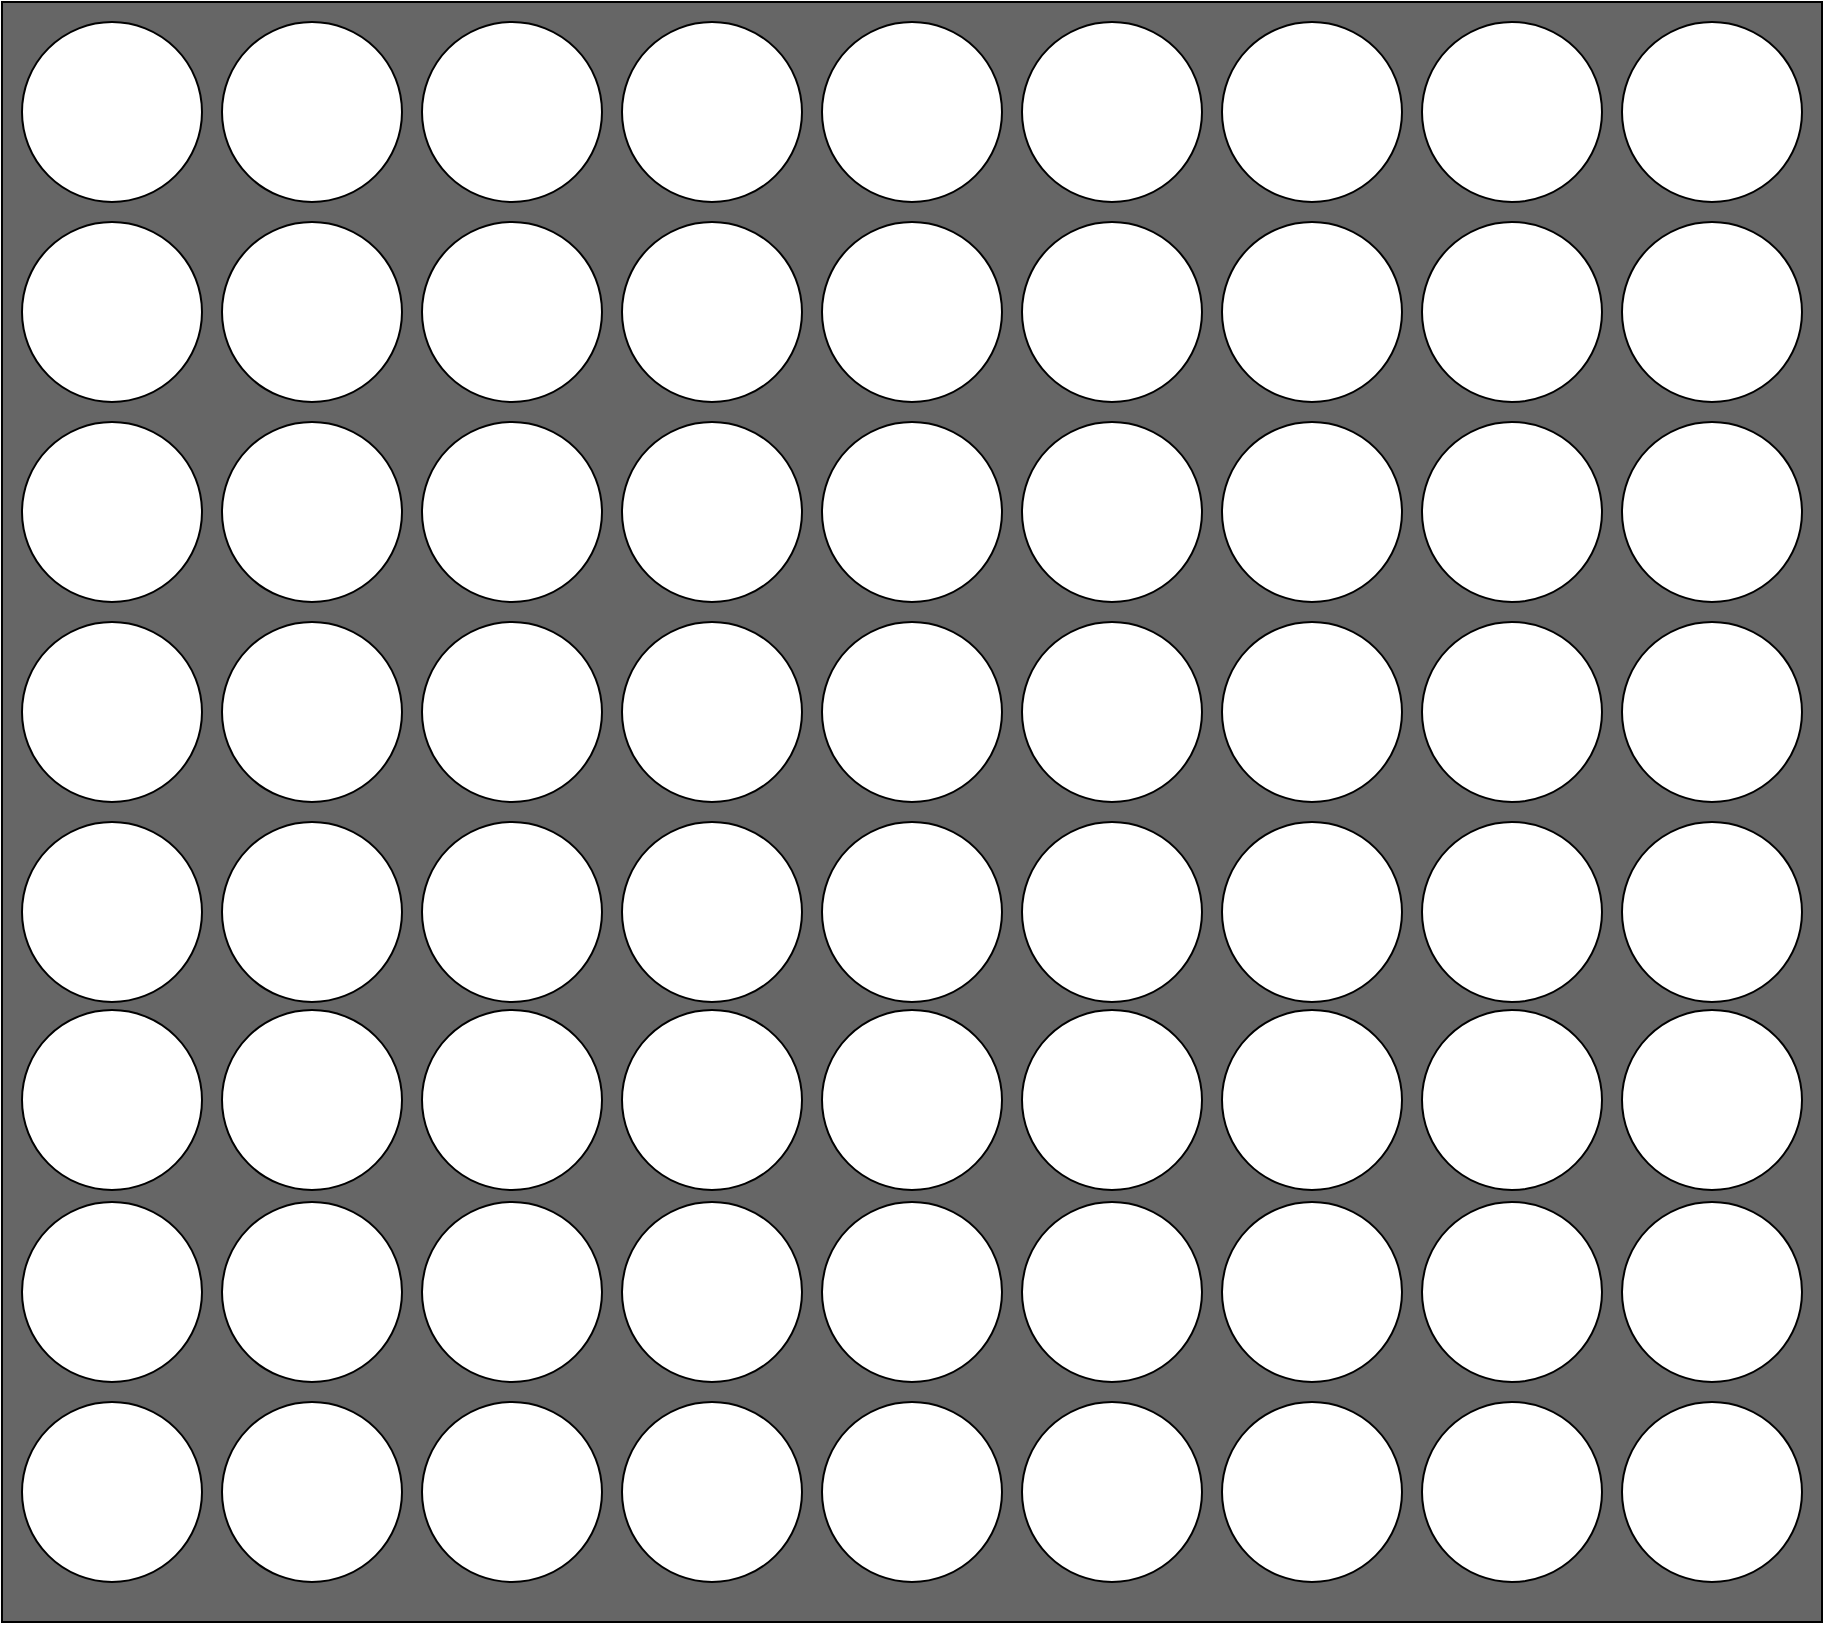 <mxfile version="20.2.7" type="github"><diagram id="EN-53J_hY_s4kUn0DJza" name="Page-1"><mxGraphModel dx="1186" dy="646" grid="1" gridSize="10" guides="1" tooltips="1" connect="1" arrows="1" fold="1" page="1" pageScale="1" pageWidth="827" pageHeight="1169" math="0" shadow="0"><root><mxCell id="0"/><mxCell id="1" parent="0"/><mxCell id="BdGYgHxpvAC-gWokYAqG-1" value="" style="rounded=0;whiteSpace=wrap;html=1;fillColor=#666666;" parent="1" vertex="1"><mxGeometry width="910" height="810" as="geometry"/></mxCell><mxCell id="BdGYgHxpvAC-gWokYAqG-85" value="" style="ellipse;whiteSpace=wrap;html=1;aspect=fixed;fillColor=#FFFFFF;" parent="1" vertex="1"><mxGeometry x="10" y="10" width="90" height="90" as="geometry"/></mxCell><mxCell id="BdGYgHxpvAC-gWokYAqG-86" value="" style="ellipse;whiteSpace=wrap;html=1;aspect=fixed;fillColor=#FFFFFF;" parent="1" vertex="1"><mxGeometry x="110" y="10" width="90" height="90" as="geometry"/></mxCell><mxCell id="BdGYgHxpvAC-gWokYAqG-87" value="" style="ellipse;whiteSpace=wrap;html=1;aspect=fixed;fillColor=#FFFFFF;" parent="1" vertex="1"><mxGeometry x="210" y="10" width="90" height="90" as="geometry"/></mxCell><mxCell id="BdGYgHxpvAC-gWokYAqG-88" value="" style="ellipse;whiteSpace=wrap;html=1;aspect=fixed;fillColor=#FFFFFF;" parent="1" vertex="1"><mxGeometry x="310" y="10" width="90" height="90" as="geometry"/></mxCell><mxCell id="BdGYgHxpvAC-gWokYAqG-89" value="" style="ellipse;whiteSpace=wrap;html=1;aspect=fixed;fillColor=#FFFFFF;" parent="1" vertex="1"><mxGeometry x="410" y="10" width="90" height="90" as="geometry"/></mxCell><mxCell id="BdGYgHxpvAC-gWokYAqG-90" value="" style="ellipse;whiteSpace=wrap;html=1;aspect=fixed;fillColor=#FFFFFF;" parent="1" vertex="1"><mxGeometry x="510" y="10" width="90" height="90" as="geometry"/></mxCell><mxCell id="BdGYgHxpvAC-gWokYAqG-91" value="" style="ellipse;whiteSpace=wrap;html=1;aspect=fixed;fillColor=#FFFFFF;" parent="1" vertex="1"><mxGeometry x="610" y="10" width="90" height="90" as="geometry"/></mxCell><mxCell id="BdGYgHxpvAC-gWokYAqG-92" value="" style="ellipse;whiteSpace=wrap;html=1;aspect=fixed;fillColor=#FFFFFF;" parent="1" vertex="1"><mxGeometry x="710" y="10" width="90" height="90" as="geometry"/></mxCell><mxCell id="BdGYgHxpvAC-gWokYAqG-93" value="" style="ellipse;whiteSpace=wrap;html=1;aspect=fixed;fillColor=#FFFFFF;" parent="1" vertex="1"><mxGeometry x="10" y="110" width="90" height="90" as="geometry"/></mxCell><mxCell id="BdGYgHxpvAC-gWokYAqG-94" value="" style="ellipse;whiteSpace=wrap;html=1;aspect=fixed;fillColor=#FFFFFF;" parent="1" vertex="1"><mxGeometry x="110" y="110" width="90" height="90" as="geometry"/></mxCell><mxCell id="BdGYgHxpvAC-gWokYAqG-95" value="" style="ellipse;whiteSpace=wrap;html=1;aspect=fixed;fillColor=#FFFFFF;" parent="1" vertex="1"><mxGeometry x="210" y="110" width="90" height="90" as="geometry"/></mxCell><mxCell id="BdGYgHxpvAC-gWokYAqG-96" value="" style="ellipse;whiteSpace=wrap;html=1;aspect=fixed;fillColor=#FFFFFF;" parent="1" vertex="1"><mxGeometry x="310" y="110" width="90" height="90" as="geometry"/></mxCell><mxCell id="BdGYgHxpvAC-gWokYAqG-97" value="" style="ellipse;whiteSpace=wrap;html=1;aspect=fixed;fillColor=#FFFFFF;" parent="1" vertex="1"><mxGeometry x="410" y="110" width="90" height="90" as="geometry"/></mxCell><mxCell id="BdGYgHxpvAC-gWokYAqG-98" value="" style="ellipse;whiteSpace=wrap;html=1;aspect=fixed;fillColor=#FFFFFF;" parent="1" vertex="1"><mxGeometry x="510" y="110" width="90" height="90" as="geometry"/></mxCell><mxCell id="BdGYgHxpvAC-gWokYAqG-99" value="" style="ellipse;whiteSpace=wrap;html=1;aspect=fixed;fillColor=#FFFFFF;" parent="1" vertex="1"><mxGeometry x="610" y="110" width="90" height="90" as="geometry"/></mxCell><mxCell id="BdGYgHxpvAC-gWokYAqG-100" value="" style="ellipse;whiteSpace=wrap;html=1;aspect=fixed;fillColor=#FFFFFF;" parent="1" vertex="1"><mxGeometry x="710" y="110" width="90" height="90" as="geometry"/></mxCell><mxCell id="BdGYgHxpvAC-gWokYAqG-101" value="" style="ellipse;whiteSpace=wrap;html=1;aspect=fixed;fillColor=#FFFFFF;" parent="1" vertex="1"><mxGeometry x="10" y="210" width="90" height="90" as="geometry"/></mxCell><mxCell id="BdGYgHxpvAC-gWokYAqG-102" value="" style="ellipse;whiteSpace=wrap;html=1;aspect=fixed;fillColor=#FFFFFF;" parent="1" vertex="1"><mxGeometry x="110" y="210" width="90" height="90" as="geometry"/></mxCell><mxCell id="BdGYgHxpvAC-gWokYAqG-103" value="" style="ellipse;whiteSpace=wrap;html=1;aspect=fixed;fillColor=#FFFFFF;" parent="1" vertex="1"><mxGeometry x="210" y="210" width="90" height="90" as="geometry"/></mxCell><mxCell id="BdGYgHxpvAC-gWokYAqG-104" value="" style="ellipse;whiteSpace=wrap;html=1;aspect=fixed;fillColor=#FFFFFF;" parent="1" vertex="1"><mxGeometry x="310" y="210" width="90" height="90" as="geometry"/></mxCell><mxCell id="BdGYgHxpvAC-gWokYAqG-105" value="" style="ellipse;whiteSpace=wrap;html=1;aspect=fixed;fillColor=#FFFFFF;" parent="1" vertex="1"><mxGeometry x="410" y="210" width="90" height="90" as="geometry"/></mxCell><mxCell id="BdGYgHxpvAC-gWokYAqG-106" value="" style="ellipse;whiteSpace=wrap;html=1;aspect=fixed;fillColor=#FFFFFF;" parent="1" vertex="1"><mxGeometry x="510" y="210" width="90" height="90" as="geometry"/></mxCell><mxCell id="BdGYgHxpvAC-gWokYAqG-107" value="" style="ellipse;whiteSpace=wrap;html=1;aspect=fixed;fillColor=#FFFFFF;" parent="1" vertex="1"><mxGeometry x="610" y="210" width="90" height="90" as="geometry"/></mxCell><mxCell id="BdGYgHxpvAC-gWokYAqG-108" value="" style="ellipse;whiteSpace=wrap;html=1;aspect=fixed;fillColor=#FFFFFF;" parent="1" vertex="1"><mxGeometry x="710" y="210" width="90" height="90" as="geometry"/></mxCell><mxCell id="BdGYgHxpvAC-gWokYAqG-109" value="" style="ellipse;whiteSpace=wrap;html=1;aspect=fixed;fillColor=#FFFFFF;" parent="1" vertex="1"><mxGeometry x="10" y="310" width="90" height="90" as="geometry"/></mxCell><mxCell id="BdGYgHxpvAC-gWokYAqG-110" value="" style="ellipse;whiteSpace=wrap;html=1;aspect=fixed;fillColor=#FFFFFF;" parent="1" vertex="1"><mxGeometry x="110" y="310" width="90" height="90" as="geometry"/></mxCell><mxCell id="BdGYgHxpvAC-gWokYAqG-111" value="" style="ellipse;whiteSpace=wrap;html=1;aspect=fixed;fillColor=#FFFFFF;" parent="1" vertex="1"><mxGeometry x="210" y="310" width="90" height="90" as="geometry"/></mxCell><mxCell id="BdGYgHxpvAC-gWokYAqG-112" value="" style="ellipse;whiteSpace=wrap;html=1;aspect=fixed;fillColor=#FFFFFF;" parent="1" vertex="1"><mxGeometry x="310" y="310" width="90" height="90" as="geometry"/></mxCell><mxCell id="BdGYgHxpvAC-gWokYAqG-113" value="" style="ellipse;whiteSpace=wrap;html=1;aspect=fixed;fillColor=#FFFFFF;" parent="1" vertex="1"><mxGeometry x="410" y="310" width="90" height="90" as="geometry"/></mxCell><mxCell id="BdGYgHxpvAC-gWokYAqG-114" value="" style="ellipse;whiteSpace=wrap;html=1;aspect=fixed;fillColor=#FFFFFF;" parent="1" vertex="1"><mxGeometry x="510" y="310" width="90" height="90" as="geometry"/></mxCell><mxCell id="BdGYgHxpvAC-gWokYAqG-115" value="" style="ellipse;whiteSpace=wrap;html=1;aspect=fixed;fillColor=#FFFFFF;" parent="1" vertex="1"><mxGeometry x="610" y="310" width="90" height="90" as="geometry"/></mxCell><mxCell id="BdGYgHxpvAC-gWokYAqG-116" value="" style="ellipse;whiteSpace=wrap;html=1;aspect=fixed;fillColor=#FFFFFF;" parent="1" vertex="1"><mxGeometry x="710" y="310" width="90" height="90" as="geometry"/></mxCell><mxCell id="BdGYgHxpvAC-gWokYAqG-117" value="" style="ellipse;whiteSpace=wrap;html=1;aspect=fixed;fillColor=#FFFFFF;" parent="1" vertex="1"><mxGeometry x="10" y="410" width="90" height="90" as="geometry"/></mxCell><mxCell id="BdGYgHxpvAC-gWokYAqG-118" value="" style="ellipse;whiteSpace=wrap;html=1;aspect=fixed;fillColor=#FFFFFF;" parent="1" vertex="1"><mxGeometry x="110" y="410" width="90" height="90" as="geometry"/></mxCell><mxCell id="BdGYgHxpvAC-gWokYAqG-119" value="" style="ellipse;whiteSpace=wrap;html=1;aspect=fixed;fillColor=#FFFFFF;" parent="1" vertex="1"><mxGeometry x="210" y="410" width="90" height="90" as="geometry"/></mxCell><mxCell id="BdGYgHxpvAC-gWokYAqG-120" value="" style="ellipse;whiteSpace=wrap;html=1;aspect=fixed;fillColor=#FFFFFF;" parent="1" vertex="1"><mxGeometry x="310" y="410" width="90" height="90" as="geometry"/></mxCell><mxCell id="BdGYgHxpvAC-gWokYAqG-121" value="" style="ellipse;whiteSpace=wrap;html=1;aspect=fixed;fillColor=#FFFFFF;" parent="1" vertex="1"><mxGeometry x="410" y="410" width="90" height="90" as="geometry"/></mxCell><mxCell id="BdGYgHxpvAC-gWokYAqG-122" value="" style="ellipse;whiteSpace=wrap;html=1;aspect=fixed;fillColor=#FFFFFF;" parent="1" vertex="1"><mxGeometry x="510" y="410" width="90" height="90" as="geometry"/></mxCell><mxCell id="BdGYgHxpvAC-gWokYAqG-123" value="" style="ellipse;whiteSpace=wrap;html=1;aspect=fixed;fillColor=#FFFFFF;" parent="1" vertex="1"><mxGeometry x="610" y="410" width="90" height="90" as="geometry"/></mxCell><mxCell id="BdGYgHxpvAC-gWokYAqG-124" value="" style="ellipse;whiteSpace=wrap;html=1;aspect=fixed;fillColor=#FFFFFF;" parent="1" vertex="1"><mxGeometry x="710" y="410" width="90" height="90" as="geometry"/></mxCell><mxCell id="BdGYgHxpvAC-gWokYAqG-125" value="" style="ellipse;whiteSpace=wrap;html=1;aspect=fixed;fillColor=#FFFFFF;" parent="1" vertex="1"><mxGeometry x="10" y="504" width="90" height="90" as="geometry"/></mxCell><mxCell id="BdGYgHxpvAC-gWokYAqG-126" value="" style="ellipse;whiteSpace=wrap;html=1;aspect=fixed;fillColor=#FFFFFF;" parent="1" vertex="1"><mxGeometry x="110" y="504" width="90" height="90" as="geometry"/></mxCell><mxCell id="BdGYgHxpvAC-gWokYAqG-127" value="" style="ellipse;whiteSpace=wrap;html=1;aspect=fixed;fillColor=#FFFFFF;" parent="1" vertex="1"><mxGeometry x="210" y="504" width="90" height="90" as="geometry"/></mxCell><mxCell id="BdGYgHxpvAC-gWokYAqG-128" value="" style="ellipse;whiteSpace=wrap;html=1;aspect=fixed;fillColor=#FFFFFF;" parent="1" vertex="1"><mxGeometry x="310" y="504" width="90" height="90" as="geometry"/></mxCell><mxCell id="BdGYgHxpvAC-gWokYAqG-129" value="" style="ellipse;whiteSpace=wrap;html=1;aspect=fixed;fillColor=#FFFFFF;" parent="1" vertex="1"><mxGeometry x="410" y="504" width="90" height="90" as="geometry"/></mxCell><mxCell id="BdGYgHxpvAC-gWokYAqG-130" value="" style="ellipse;whiteSpace=wrap;html=1;aspect=fixed;fillColor=#FFFFFF;" parent="1" vertex="1"><mxGeometry x="510" y="504" width="90" height="90" as="geometry"/></mxCell><mxCell id="BdGYgHxpvAC-gWokYAqG-131" value="" style="ellipse;whiteSpace=wrap;html=1;aspect=fixed;fillColor=#FFFFFF;" parent="1" vertex="1"><mxGeometry x="610" y="504" width="90" height="90" as="geometry"/></mxCell><mxCell id="BdGYgHxpvAC-gWokYAqG-132" value="" style="ellipse;whiteSpace=wrap;html=1;aspect=fixed;fillColor=#FFFFFF;" parent="1" vertex="1"><mxGeometry x="710" y="504" width="90" height="90" as="geometry"/></mxCell><mxCell id="BdGYgHxpvAC-gWokYAqG-133" value="" style="ellipse;whiteSpace=wrap;html=1;aspect=fixed;fillColor=#FFFFFF;" parent="1" vertex="1"><mxGeometry x="10" y="600" width="90" height="90" as="geometry"/></mxCell><mxCell id="BdGYgHxpvAC-gWokYAqG-134" value="" style="ellipse;whiteSpace=wrap;html=1;aspect=fixed;fillColor=#FFFFFF;" parent="1" vertex="1"><mxGeometry x="110" y="600" width="90" height="90" as="geometry"/></mxCell><mxCell id="BdGYgHxpvAC-gWokYAqG-135" value="" style="ellipse;whiteSpace=wrap;html=1;aspect=fixed;fillColor=#FFFFFF;" parent="1" vertex="1"><mxGeometry x="210" y="600" width="90" height="90" as="geometry"/></mxCell><mxCell id="BdGYgHxpvAC-gWokYAqG-136" value="" style="ellipse;whiteSpace=wrap;html=1;aspect=fixed;fillColor=#FFFFFF;" parent="1" vertex="1"><mxGeometry x="310" y="600" width="90" height="90" as="geometry"/></mxCell><mxCell id="BdGYgHxpvAC-gWokYAqG-137" value="" style="ellipse;whiteSpace=wrap;html=1;aspect=fixed;fillColor=#FFFFFF;" parent="1" vertex="1"><mxGeometry x="410" y="600" width="90" height="90" as="geometry"/></mxCell><mxCell id="BdGYgHxpvAC-gWokYAqG-138" value="" style="ellipse;whiteSpace=wrap;html=1;aspect=fixed;fillColor=#FFFFFF;" parent="1" vertex="1"><mxGeometry x="510" y="600" width="90" height="90" as="geometry"/></mxCell><mxCell id="BdGYgHxpvAC-gWokYAqG-139" value="" style="ellipse;whiteSpace=wrap;html=1;aspect=fixed;fillColor=#FFFFFF;" parent="1" vertex="1"><mxGeometry x="610" y="600" width="90" height="90" as="geometry"/></mxCell><mxCell id="BdGYgHxpvAC-gWokYAqG-140" value="" style="ellipse;whiteSpace=wrap;html=1;aspect=fixed;fillColor=#FFFFFF;" parent="1" vertex="1"><mxGeometry x="710" y="600" width="90" height="90" as="geometry"/></mxCell><mxCell id="BdGYgHxpvAC-gWokYAqG-157" value="" style="ellipse;whiteSpace=wrap;html=1;aspect=fixed;fillColor=#FFFFFF;" parent="1" vertex="1"><mxGeometry x="810" y="10" width="90" height="90" as="geometry"/></mxCell><mxCell id="BdGYgHxpvAC-gWokYAqG-158" value="" style="ellipse;whiteSpace=wrap;html=1;aspect=fixed;fillColor=#FFFFFF;" parent="1" vertex="1"><mxGeometry x="810" y="110" width="90" height="90" as="geometry"/></mxCell><mxCell id="BdGYgHxpvAC-gWokYAqG-159" value="" style="ellipse;whiteSpace=wrap;html=1;aspect=fixed;fillColor=#FFFFFF;" parent="1" vertex="1"><mxGeometry x="810" y="210" width="90" height="90" as="geometry"/></mxCell><mxCell id="BdGYgHxpvAC-gWokYAqG-160" value="" style="ellipse;whiteSpace=wrap;html=1;aspect=fixed;fillColor=#FFFFFF;" parent="1" vertex="1"><mxGeometry x="810" y="310" width="90" height="90" as="geometry"/></mxCell><mxCell id="BdGYgHxpvAC-gWokYAqG-161" value="" style="ellipse;whiteSpace=wrap;html=1;aspect=fixed;fillColor=#FFFFFF;" parent="1" vertex="1"><mxGeometry x="810" y="410" width="90" height="90" as="geometry"/></mxCell><mxCell id="BdGYgHxpvAC-gWokYAqG-162" value="" style="ellipse;whiteSpace=wrap;html=1;aspect=fixed;fillColor=#FFFFFF;" parent="1" vertex="1"><mxGeometry x="810" y="504" width="90" height="90" as="geometry"/></mxCell><mxCell id="BdGYgHxpvAC-gWokYAqG-163" value="" style="ellipse;whiteSpace=wrap;html=1;aspect=fixed;fillColor=#FFFFFF;" parent="1" vertex="1"><mxGeometry x="810" y="600" width="90" height="90" as="geometry"/></mxCell><mxCell id="BdGYgHxpvAC-gWokYAqG-171" value="" style="ellipse;whiteSpace=wrap;html=1;aspect=fixed;fillColor=#FFFFFF;" parent="1" vertex="1"><mxGeometry x="10" y="700" width="90" height="90" as="geometry"/></mxCell><mxCell id="BdGYgHxpvAC-gWokYAqG-172" value="" style="ellipse;whiteSpace=wrap;html=1;aspect=fixed;fillColor=#FFFFFF;" parent="1" vertex="1"><mxGeometry x="110" y="700" width="90" height="90" as="geometry"/></mxCell><mxCell id="BdGYgHxpvAC-gWokYAqG-173" value="" style="ellipse;whiteSpace=wrap;html=1;aspect=fixed;fillColor=#FFFFFF;" parent="1" vertex="1"><mxGeometry x="210" y="700" width="90" height="90" as="geometry"/></mxCell><mxCell id="BdGYgHxpvAC-gWokYAqG-174" value="" style="ellipse;whiteSpace=wrap;html=1;aspect=fixed;fillColor=#FFFFFF;" parent="1" vertex="1"><mxGeometry x="310" y="700" width="90" height="90" as="geometry"/></mxCell><mxCell id="BdGYgHxpvAC-gWokYAqG-175" value="" style="ellipse;whiteSpace=wrap;html=1;aspect=fixed;fillColor=#FFFFFF;" parent="1" vertex="1"><mxGeometry x="410" y="700" width="90" height="90" as="geometry"/></mxCell><mxCell id="BdGYgHxpvAC-gWokYAqG-176" value="" style="ellipse;whiteSpace=wrap;html=1;aspect=fixed;fillColor=#FFFFFF;" parent="1" vertex="1"><mxGeometry x="510" y="700" width="90" height="90" as="geometry"/></mxCell><mxCell id="BdGYgHxpvAC-gWokYAqG-177" value="" style="ellipse;whiteSpace=wrap;html=1;aspect=fixed;fillColor=#FFFFFF;" parent="1" vertex="1"><mxGeometry x="610" y="700" width="90" height="90" as="geometry"/></mxCell><mxCell id="BdGYgHxpvAC-gWokYAqG-178" value="" style="ellipse;whiteSpace=wrap;html=1;aspect=fixed;fillColor=#FFFFFF;" parent="1" vertex="1"><mxGeometry x="710" y="700" width="90" height="90" as="geometry"/></mxCell><mxCell id="BdGYgHxpvAC-gWokYAqG-179" value="" style="ellipse;whiteSpace=wrap;html=1;aspect=fixed;fillColor=#FFFFFF;" parent="1" vertex="1"><mxGeometry x="810" y="700" width="90" height="90" as="geometry"/></mxCell></root></mxGraphModel></diagram></mxfile>